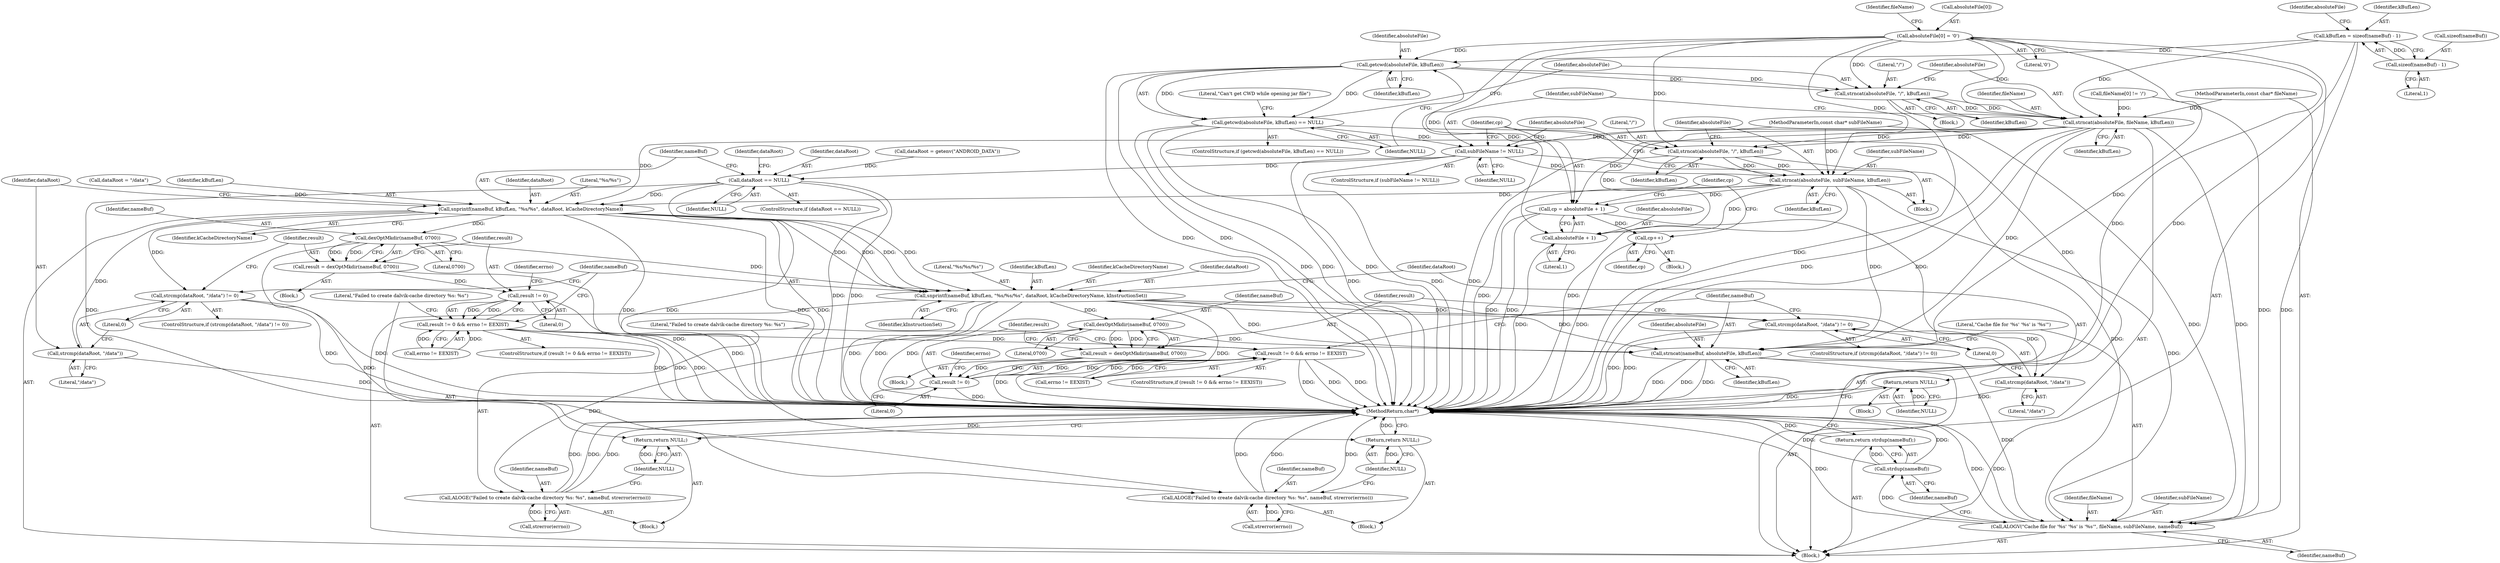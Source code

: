 digraph "0_Android_338aeaf28e9981c15d0673b18487dba61eb5447c@API" {
"1000135" [label="(Call,getcwd(absoluteFile, kBufLen))"];
"1000121" [label="(Call,absoluteFile[0] = '\0')"];
"1000113" [label="(Call,kBufLen = sizeof(nameBuf) - 1)"];
"1000115" [label="(Call,sizeof(nameBuf) - 1)"];
"1000134" [label="(Call,getcwd(absoluteFile, kBufLen) == NULL)"];
"1000142" [label="(Return,return NULL;)"];
"1000153" [label="(Call,subFileName != NULL)"];
"1000161" [label="(Call,strncat(absoluteFile, subFileName, kBufLen))"];
"1000165" [label="(Call,cp = absoluteFile + 1)"];
"1000186" [label="(Call,cp++)"];
"1000167" [label="(Call,absoluteFile + 1)"];
"1000199" [label="(Call,snprintf(nameBuf, kBufLen, \"%s/%s\", dataRoot, kCacheDirectoryName))"];
"1000206" [label="(Call,strcmp(dataRoot, \"/data\") != 0)"];
"1000207" [label="(Call,strcmp(dataRoot, \"/data\"))"];
"1000215" [label="(Call,dexOptMkdir(nameBuf, 0700))"];
"1000213" [label="(Call,result = dexOptMkdir(nameBuf, 0700))"];
"1000220" [label="(Call,result != 0)"];
"1000219" [label="(Call,result != 0 && errno != EEXIST)"];
"1000255" [label="(Call,result != 0 && errno != EEXIST)"];
"1000227" [label="(Call,ALOGE(\"Failed to create dalvik-cache directory %s: %s\", nameBuf, strerror(errno)))"];
"1000234" [label="(Call,snprintf(nameBuf, kBufLen, \"%s/%s/%s\", dataRoot, kCacheDirectoryName, kInstructionSet))"];
"1000242" [label="(Call,strcmp(dataRoot, \"/data\") != 0)"];
"1000243" [label="(Call,strcmp(dataRoot, \"/data\"))"];
"1000251" [label="(Call,dexOptMkdir(nameBuf, 0700))"];
"1000249" [label="(Call,result = dexOptMkdir(nameBuf, 0700))"];
"1000256" [label="(Call,result != 0)"];
"1000263" [label="(Call,ALOGE(\"Failed to create dalvik-cache directory %s: %s\", nameBuf, strerror(errno)))"];
"1000270" [label="(Call,strncat(nameBuf, absoluteFile, kBufLen))"];
"1000274" [label="(Call,ALOGV(\"Cache file for '%s' '%s' is '%s'\", fileName, subFileName, nameBuf))"];
"1000280" [label="(Call,strdup(nameBuf))"];
"1000279" [label="(Return,return strdup(nameBuf);)"];
"1000193" [label="(Call,dataRoot == NULL)"];
"1000232" [label="(Return,return NULL;)"];
"1000268" [label="(Return,return NULL;)"];
"1000144" [label="(Call,strncat(absoluteFile, \"/\", kBufLen))"];
"1000148" [label="(Call,strncat(absoluteFile, fileName, kBufLen))"];
"1000157" [label="(Call,strncat(absoluteFile, \"/\", kBufLen))"];
"1000129" [label="(Identifier,fileName)"];
"1000116" [label="(Call,sizeof(nameBuf))"];
"1000233" [label="(Identifier,NULL)"];
"1000276" [label="(Identifier,fileName)"];
"1000118" [label="(Literal,1)"];
"1000249" [label="(Call,result = dexOptMkdir(nameBuf, 0700))"];
"1000199" [label="(Call,snprintf(nameBuf, kBufLen, \"%s/%s\", dataRoot, kCacheDirectoryName))"];
"1000186" [label="(Call,cp++)"];
"1000221" [label="(Identifier,result)"];
"1000209" [label="(Literal,\"/data\")"];
"1000168" [label="(Identifier,absoluteFile)"];
"1000204" [label="(Identifier,kCacheDirectoryName)"];
"1000154" [label="(Identifier,subFileName)"];
"1000195" [label="(Identifier,NULL)"];
"1000173" [label="(Identifier,cp)"];
"1000134" [label="(Call,getcwd(absoluteFile, kBufLen) == NULL)"];
"1000135" [label="(Call,getcwd(absoluteFile, kBufLen))"];
"1000205" [label="(ControlStructure,if (strcmp(dataRoot, \"/data\") != 0))"];
"1000269" [label="(Identifier,NULL)"];
"1000241" [label="(ControlStructure,if (strcmp(dataRoot, \"/data\") != 0))"];
"1000280" [label="(Call,strdup(nameBuf))"];
"1000164" [label="(Identifier,kBufLen)"];
"1000216" [label="(Identifier,nameBuf)"];
"1000175" [label="(Block,)"];
"1000243" [label="(Call,strcmp(dataRoot, \"/data\"))"];
"1000272" [label="(Identifier,absoluteFile)"];
"1000242" [label="(Call,strcmp(dataRoot, \"/data\") != 0)"];
"1000142" [label="(Return,return NULL;)"];
"1000219" [label="(Call,result != 0 && errno != EEXIST)"];
"1000133" [label="(ControlStructure,if (getcwd(absoluteFile, kBufLen) == NULL))"];
"1000236" [label="(Identifier,kBufLen)"];
"1000146" [label="(Literal,\"/\")"];
"1000259" [label="(Call,errno != EEXIST)"];
"1000123" [label="(Identifier,absoluteFile)"];
"1000214" [label="(Identifier,result)"];
"1000230" [label="(Call,strerror(errno))"];
"1000273" [label="(Identifier,kBufLen)"];
"1000160" [label="(Identifier,kBufLen)"];
"1000148" [label="(Call,strncat(absoluteFile, fileName, kBufLen))"];
"1000139" [label="(Block,)"];
"1000143" [label="(Identifier,NULL)"];
"1000274" [label="(Call,ALOGV(\"Cache file for '%s' '%s' is '%s'\", fileName, subFileName, nameBuf))"];
"1000169" [label="(Literal,1)"];
"1000206" [label="(Call,strcmp(dataRoot, \"/data\") != 0)"];
"1000281" [label="(Identifier,nameBuf)"];
"1000136" [label="(Identifier,absoluteFile)"];
"1000200" [label="(Identifier,nameBuf)"];
"1000150" [label="(Identifier,fileName)"];
"1000279" [label="(Return,return strdup(nameBuf);)"];
"1000255" [label="(Call,result != 0 && errno != EEXIST)"];
"1000115" [label="(Call,sizeof(nameBuf) - 1)"];
"1000161" [label="(Call,strncat(absoluteFile, subFileName, kBufLen))"];
"1000229" [label="(Identifier,nameBuf)"];
"1000138" [label="(Identifier,NULL)"];
"1000167" [label="(Call,absoluteFile + 1)"];
"1000196" [label="(Call,dataRoot = \"/data\")"];
"1000201" [label="(Identifier,kBufLen)"];
"1000211" [label="(Block,)"];
"1000213" [label="(Call,result = dexOptMkdir(nameBuf, 0700))"];
"1000250" [label="(Identifier,result)"];
"1000253" [label="(Literal,0700)"];
"1000218" [label="(ControlStructure,if (result != 0 && errno != EEXIST))"];
"1000264" [label="(Literal,\"Failed to create dalvik-cache directory %s: %s\")"];
"1000208" [label="(Identifier,dataRoot)"];
"1000282" [label="(MethodReturn,char*)"];
"1000227" [label="(Call,ALOGE(\"Failed to create dalvik-cache directory %s: %s\", nameBuf, strerror(errno)))"];
"1000210" [label="(Literal,0)"];
"1000158" [label="(Identifier,absoluteFile)"];
"1000245" [label="(Literal,\"/data\")"];
"1000145" [label="(Identifier,absoluteFile)"];
"1000226" [label="(Block,)"];
"1000265" [label="(Identifier,nameBuf)"];
"1000234" [label="(Call,snprintf(nameBuf, kBufLen, \"%s/%s/%s\", dataRoot, kCacheDirectoryName, kInstructionSet))"];
"1000162" [label="(Identifier,absoluteFile)"];
"1000277" [label="(Identifier,subFileName)"];
"1000263" [label="(Call,ALOGE(\"Failed to create dalvik-cache directory %s: %s\", nameBuf, strerror(errno)))"];
"1000271" [label="(Identifier,nameBuf)"];
"1000127" [label="(Call,fileName[0] != '/')"];
"1000151" [label="(Identifier,kBufLen)"];
"1000262" [label="(Block,)"];
"1000220" [label="(Call,result != 0)"];
"1000224" [label="(Identifier,errno)"];
"1000109" [label="(Block,)"];
"1000188" [label="(Call,dataRoot = getenv(\"ANDROID_DATA\"))"];
"1000270" [label="(Call,strncat(nameBuf, absoluteFile, kBufLen))"];
"1000228" [label="(Literal,\"Failed to create dalvik-cache directory %s: %s\")"];
"1000235" [label="(Identifier,nameBuf)"];
"1000239" [label="(Identifier,kCacheDirectoryName)"];
"1000121" [label="(Call,absoluteFile[0] = '\0')"];
"1000203" [label="(Identifier,dataRoot)"];
"1000137" [label="(Identifier,kBufLen)"];
"1000257" [label="(Identifier,result)"];
"1000223" [label="(Call,errno != EEXIST)"];
"1000202" [label="(Literal,\"%s/%s\")"];
"1000125" [label="(Literal,'\0')"];
"1000207" [label="(Call,strcmp(dataRoot, \"/data\"))"];
"1000157" [label="(Call,strncat(absoluteFile, \"/\", kBufLen))"];
"1000275" [label="(Literal,\"Cache file for '%s' '%s' is '%s'\")"];
"1000187" [label="(Identifier,cp)"];
"1000260" [label="(Identifier,errno)"];
"1000251" [label="(Call,dexOptMkdir(nameBuf, 0700))"];
"1000240" [label="(Identifier,kInstructionSet)"];
"1000268" [label="(Return,return NULL;)"];
"1000256" [label="(Call,result != 0)"];
"1000254" [label="(ControlStructure,if (result != 0 && errno != EEXIST))"];
"1000155" [label="(Identifier,NULL)"];
"1000166" [label="(Identifier,cp)"];
"1000163" [label="(Identifier,subFileName)"];
"1000258" [label="(Literal,0)"];
"1000217" [label="(Literal,0700)"];
"1000149" [label="(Identifier,absoluteFile)"];
"1000197" [label="(Identifier,dataRoot)"];
"1000278" [label="(Identifier,nameBuf)"];
"1000153" [label="(Call,subFileName != NULL)"];
"1000194" [label="(Identifier,dataRoot)"];
"1000152" [label="(ControlStructure,if (subFileName != NULL))"];
"1000252" [label="(Identifier,nameBuf)"];
"1000132" [label="(Block,)"];
"1000141" [label="(Literal,\"Can't get CWD while opening jar file\")"];
"1000193" [label="(Call,dataRoot == NULL)"];
"1000113" [label="(Call,kBufLen = sizeof(nameBuf) - 1)"];
"1000108" [label="(MethodParameterIn,const char* subFileName)"];
"1000246" [label="(Literal,0)"];
"1000156" [label="(Block,)"];
"1000122" [label="(Call,absoluteFile[0])"];
"1000114" [label="(Identifier,kBufLen)"];
"1000244" [label="(Identifier,dataRoot)"];
"1000159" [label="(Literal,\"/\")"];
"1000222" [label="(Literal,0)"];
"1000247" [label="(Block,)"];
"1000238" [label="(Identifier,dataRoot)"];
"1000107" [label="(MethodParameterIn,const char* fileName)"];
"1000192" [label="(ControlStructure,if (dataRoot == NULL))"];
"1000232" [label="(Return,return NULL;)"];
"1000237" [label="(Literal,\"%s/%s/%s\")"];
"1000144" [label="(Call,strncat(absoluteFile, \"/\", kBufLen))"];
"1000165" [label="(Call,cp = absoluteFile + 1)"];
"1000266" [label="(Call,strerror(errno))"];
"1000215" [label="(Call,dexOptMkdir(nameBuf, 0700))"];
"1000147" [label="(Identifier,kBufLen)"];
"1000135" -> "1000134"  [label="AST: "];
"1000135" -> "1000137"  [label="CFG: "];
"1000136" -> "1000135"  [label="AST: "];
"1000137" -> "1000135"  [label="AST: "];
"1000138" -> "1000135"  [label="CFG: "];
"1000135" -> "1000282"  [label="DDG: "];
"1000135" -> "1000282"  [label="DDG: "];
"1000135" -> "1000134"  [label="DDG: "];
"1000135" -> "1000134"  [label="DDG: "];
"1000121" -> "1000135"  [label="DDG: "];
"1000113" -> "1000135"  [label="DDG: "];
"1000135" -> "1000144"  [label="DDG: "];
"1000135" -> "1000144"  [label="DDG: "];
"1000121" -> "1000109"  [label="AST: "];
"1000121" -> "1000125"  [label="CFG: "];
"1000122" -> "1000121"  [label="AST: "];
"1000125" -> "1000121"  [label="AST: "];
"1000129" -> "1000121"  [label="CFG: "];
"1000121" -> "1000282"  [label="DDG: "];
"1000121" -> "1000144"  [label="DDG: "];
"1000121" -> "1000148"  [label="DDG: "];
"1000121" -> "1000157"  [label="DDG: "];
"1000121" -> "1000161"  [label="DDG: "];
"1000121" -> "1000165"  [label="DDG: "];
"1000121" -> "1000167"  [label="DDG: "];
"1000121" -> "1000270"  [label="DDG: "];
"1000113" -> "1000109"  [label="AST: "];
"1000113" -> "1000115"  [label="CFG: "];
"1000114" -> "1000113"  [label="AST: "];
"1000115" -> "1000113"  [label="AST: "];
"1000123" -> "1000113"  [label="CFG: "];
"1000113" -> "1000282"  [label="DDG: "];
"1000115" -> "1000113"  [label="DDG: "];
"1000113" -> "1000148"  [label="DDG: "];
"1000115" -> "1000118"  [label="CFG: "];
"1000116" -> "1000115"  [label="AST: "];
"1000118" -> "1000115"  [label="AST: "];
"1000134" -> "1000133"  [label="AST: "];
"1000134" -> "1000138"  [label="CFG: "];
"1000138" -> "1000134"  [label="AST: "];
"1000141" -> "1000134"  [label="CFG: "];
"1000145" -> "1000134"  [label="CFG: "];
"1000134" -> "1000282"  [label="DDG: "];
"1000134" -> "1000282"  [label="DDG: "];
"1000134" -> "1000282"  [label="DDG: "];
"1000134" -> "1000142"  [label="DDG: "];
"1000134" -> "1000153"  [label="DDG: "];
"1000142" -> "1000139"  [label="AST: "];
"1000142" -> "1000143"  [label="CFG: "];
"1000143" -> "1000142"  [label="AST: "];
"1000282" -> "1000142"  [label="CFG: "];
"1000142" -> "1000282"  [label="DDG: "];
"1000143" -> "1000142"  [label="DDG: "];
"1000153" -> "1000152"  [label="AST: "];
"1000153" -> "1000155"  [label="CFG: "];
"1000154" -> "1000153"  [label="AST: "];
"1000155" -> "1000153"  [label="AST: "];
"1000158" -> "1000153"  [label="CFG: "];
"1000166" -> "1000153"  [label="CFG: "];
"1000153" -> "1000282"  [label="DDG: "];
"1000153" -> "1000282"  [label="DDG: "];
"1000108" -> "1000153"  [label="DDG: "];
"1000153" -> "1000161"  [label="DDG: "];
"1000153" -> "1000193"  [label="DDG: "];
"1000153" -> "1000274"  [label="DDG: "];
"1000161" -> "1000156"  [label="AST: "];
"1000161" -> "1000164"  [label="CFG: "];
"1000162" -> "1000161"  [label="AST: "];
"1000163" -> "1000161"  [label="AST: "];
"1000164" -> "1000161"  [label="AST: "];
"1000166" -> "1000161"  [label="CFG: "];
"1000161" -> "1000282"  [label="DDG: "];
"1000161" -> "1000282"  [label="DDG: "];
"1000157" -> "1000161"  [label="DDG: "];
"1000157" -> "1000161"  [label="DDG: "];
"1000108" -> "1000161"  [label="DDG: "];
"1000161" -> "1000165"  [label="DDG: "];
"1000161" -> "1000167"  [label="DDG: "];
"1000161" -> "1000199"  [label="DDG: "];
"1000161" -> "1000270"  [label="DDG: "];
"1000161" -> "1000274"  [label="DDG: "];
"1000165" -> "1000109"  [label="AST: "];
"1000165" -> "1000167"  [label="CFG: "];
"1000166" -> "1000165"  [label="AST: "];
"1000167" -> "1000165"  [label="AST: "];
"1000173" -> "1000165"  [label="CFG: "];
"1000165" -> "1000282"  [label="DDG: "];
"1000165" -> "1000282"  [label="DDG: "];
"1000148" -> "1000165"  [label="DDG: "];
"1000165" -> "1000186"  [label="DDG: "];
"1000186" -> "1000175"  [label="AST: "];
"1000186" -> "1000187"  [label="CFG: "];
"1000187" -> "1000186"  [label="AST: "];
"1000173" -> "1000186"  [label="CFG: "];
"1000186" -> "1000282"  [label="DDG: "];
"1000167" -> "1000169"  [label="CFG: "];
"1000168" -> "1000167"  [label="AST: "];
"1000169" -> "1000167"  [label="AST: "];
"1000167" -> "1000282"  [label="DDG: "];
"1000148" -> "1000167"  [label="DDG: "];
"1000199" -> "1000109"  [label="AST: "];
"1000199" -> "1000204"  [label="CFG: "];
"1000200" -> "1000199"  [label="AST: "];
"1000201" -> "1000199"  [label="AST: "];
"1000202" -> "1000199"  [label="AST: "];
"1000203" -> "1000199"  [label="AST: "];
"1000204" -> "1000199"  [label="AST: "];
"1000208" -> "1000199"  [label="CFG: "];
"1000199" -> "1000282"  [label="DDG: "];
"1000199" -> "1000282"  [label="DDG: "];
"1000199" -> "1000282"  [label="DDG: "];
"1000148" -> "1000199"  [label="DDG: "];
"1000193" -> "1000199"  [label="DDG: "];
"1000196" -> "1000199"  [label="DDG: "];
"1000199" -> "1000206"  [label="DDG: "];
"1000199" -> "1000207"  [label="DDG: "];
"1000199" -> "1000215"  [label="DDG: "];
"1000199" -> "1000234"  [label="DDG: "];
"1000199" -> "1000234"  [label="DDG: "];
"1000199" -> "1000234"  [label="DDG: "];
"1000199" -> "1000234"  [label="DDG: "];
"1000206" -> "1000205"  [label="AST: "];
"1000206" -> "1000210"  [label="CFG: "];
"1000207" -> "1000206"  [label="AST: "];
"1000210" -> "1000206"  [label="AST: "];
"1000214" -> "1000206"  [label="CFG: "];
"1000235" -> "1000206"  [label="CFG: "];
"1000206" -> "1000282"  [label="DDG: "];
"1000206" -> "1000282"  [label="DDG: "];
"1000207" -> "1000209"  [label="CFG: "];
"1000208" -> "1000207"  [label="AST: "];
"1000209" -> "1000207"  [label="AST: "];
"1000210" -> "1000207"  [label="CFG: "];
"1000207" -> "1000282"  [label="DDG: "];
"1000215" -> "1000213"  [label="AST: "];
"1000215" -> "1000217"  [label="CFG: "];
"1000216" -> "1000215"  [label="AST: "];
"1000217" -> "1000215"  [label="AST: "];
"1000213" -> "1000215"  [label="CFG: "];
"1000215" -> "1000213"  [label="DDG: "];
"1000215" -> "1000213"  [label="DDG: "];
"1000215" -> "1000227"  [label="DDG: "];
"1000215" -> "1000234"  [label="DDG: "];
"1000213" -> "1000211"  [label="AST: "];
"1000214" -> "1000213"  [label="AST: "];
"1000221" -> "1000213"  [label="CFG: "];
"1000213" -> "1000282"  [label="DDG: "];
"1000213" -> "1000220"  [label="DDG: "];
"1000220" -> "1000219"  [label="AST: "];
"1000220" -> "1000222"  [label="CFG: "];
"1000221" -> "1000220"  [label="AST: "];
"1000222" -> "1000220"  [label="AST: "];
"1000224" -> "1000220"  [label="CFG: "];
"1000219" -> "1000220"  [label="CFG: "];
"1000220" -> "1000282"  [label="DDG: "];
"1000220" -> "1000219"  [label="DDG: "];
"1000220" -> "1000219"  [label="DDG: "];
"1000219" -> "1000218"  [label="AST: "];
"1000219" -> "1000223"  [label="CFG: "];
"1000223" -> "1000219"  [label="AST: "];
"1000228" -> "1000219"  [label="CFG: "];
"1000235" -> "1000219"  [label="CFG: "];
"1000219" -> "1000282"  [label="DDG: "];
"1000219" -> "1000282"  [label="DDG: "];
"1000219" -> "1000282"  [label="DDG: "];
"1000223" -> "1000219"  [label="DDG: "];
"1000223" -> "1000219"  [label="DDG: "];
"1000219" -> "1000255"  [label="DDG: "];
"1000255" -> "1000254"  [label="AST: "];
"1000255" -> "1000256"  [label="CFG: "];
"1000255" -> "1000259"  [label="CFG: "];
"1000256" -> "1000255"  [label="AST: "];
"1000259" -> "1000255"  [label="AST: "];
"1000264" -> "1000255"  [label="CFG: "];
"1000271" -> "1000255"  [label="CFG: "];
"1000255" -> "1000282"  [label="DDG: "];
"1000255" -> "1000282"  [label="DDG: "];
"1000255" -> "1000282"  [label="DDG: "];
"1000256" -> "1000255"  [label="DDG: "];
"1000256" -> "1000255"  [label="DDG: "];
"1000259" -> "1000255"  [label="DDG: "];
"1000259" -> "1000255"  [label="DDG: "];
"1000227" -> "1000226"  [label="AST: "];
"1000227" -> "1000230"  [label="CFG: "];
"1000228" -> "1000227"  [label="AST: "];
"1000229" -> "1000227"  [label="AST: "];
"1000230" -> "1000227"  [label="AST: "];
"1000233" -> "1000227"  [label="CFG: "];
"1000227" -> "1000282"  [label="DDG: "];
"1000227" -> "1000282"  [label="DDG: "];
"1000227" -> "1000282"  [label="DDG: "];
"1000230" -> "1000227"  [label="DDG: "];
"1000234" -> "1000109"  [label="AST: "];
"1000234" -> "1000240"  [label="CFG: "];
"1000235" -> "1000234"  [label="AST: "];
"1000236" -> "1000234"  [label="AST: "];
"1000237" -> "1000234"  [label="AST: "];
"1000238" -> "1000234"  [label="AST: "];
"1000239" -> "1000234"  [label="AST: "];
"1000240" -> "1000234"  [label="AST: "];
"1000244" -> "1000234"  [label="CFG: "];
"1000234" -> "1000282"  [label="DDG: "];
"1000234" -> "1000282"  [label="DDG: "];
"1000234" -> "1000282"  [label="DDG: "];
"1000234" -> "1000282"  [label="DDG: "];
"1000234" -> "1000242"  [label="DDG: "];
"1000234" -> "1000243"  [label="DDG: "];
"1000234" -> "1000251"  [label="DDG: "];
"1000234" -> "1000270"  [label="DDG: "];
"1000234" -> "1000270"  [label="DDG: "];
"1000242" -> "1000241"  [label="AST: "];
"1000242" -> "1000246"  [label="CFG: "];
"1000243" -> "1000242"  [label="AST: "];
"1000246" -> "1000242"  [label="AST: "];
"1000250" -> "1000242"  [label="CFG: "];
"1000271" -> "1000242"  [label="CFG: "];
"1000242" -> "1000282"  [label="DDG: "];
"1000242" -> "1000282"  [label="DDG: "];
"1000243" -> "1000245"  [label="CFG: "];
"1000244" -> "1000243"  [label="AST: "];
"1000245" -> "1000243"  [label="AST: "];
"1000246" -> "1000243"  [label="CFG: "];
"1000243" -> "1000282"  [label="DDG: "];
"1000251" -> "1000249"  [label="AST: "];
"1000251" -> "1000253"  [label="CFG: "];
"1000252" -> "1000251"  [label="AST: "];
"1000253" -> "1000251"  [label="AST: "];
"1000249" -> "1000251"  [label="CFG: "];
"1000251" -> "1000249"  [label="DDG: "];
"1000251" -> "1000249"  [label="DDG: "];
"1000251" -> "1000263"  [label="DDG: "];
"1000251" -> "1000270"  [label="DDG: "];
"1000249" -> "1000247"  [label="AST: "];
"1000250" -> "1000249"  [label="AST: "];
"1000257" -> "1000249"  [label="CFG: "];
"1000249" -> "1000282"  [label="DDG: "];
"1000249" -> "1000256"  [label="DDG: "];
"1000256" -> "1000258"  [label="CFG: "];
"1000257" -> "1000256"  [label="AST: "];
"1000258" -> "1000256"  [label="AST: "];
"1000260" -> "1000256"  [label="CFG: "];
"1000256" -> "1000282"  [label="DDG: "];
"1000263" -> "1000262"  [label="AST: "];
"1000263" -> "1000266"  [label="CFG: "];
"1000264" -> "1000263"  [label="AST: "];
"1000265" -> "1000263"  [label="AST: "];
"1000266" -> "1000263"  [label="AST: "];
"1000269" -> "1000263"  [label="CFG: "];
"1000263" -> "1000282"  [label="DDG: "];
"1000263" -> "1000282"  [label="DDG: "];
"1000263" -> "1000282"  [label="DDG: "];
"1000266" -> "1000263"  [label="DDG: "];
"1000270" -> "1000109"  [label="AST: "];
"1000270" -> "1000273"  [label="CFG: "];
"1000271" -> "1000270"  [label="AST: "];
"1000272" -> "1000270"  [label="AST: "];
"1000273" -> "1000270"  [label="AST: "];
"1000275" -> "1000270"  [label="CFG: "];
"1000270" -> "1000282"  [label="DDG: "];
"1000270" -> "1000282"  [label="DDG: "];
"1000270" -> "1000282"  [label="DDG: "];
"1000148" -> "1000270"  [label="DDG: "];
"1000270" -> "1000274"  [label="DDG: "];
"1000274" -> "1000109"  [label="AST: "];
"1000274" -> "1000278"  [label="CFG: "];
"1000275" -> "1000274"  [label="AST: "];
"1000276" -> "1000274"  [label="AST: "];
"1000277" -> "1000274"  [label="AST: "];
"1000278" -> "1000274"  [label="AST: "];
"1000281" -> "1000274"  [label="CFG: "];
"1000274" -> "1000282"  [label="DDG: "];
"1000274" -> "1000282"  [label="DDG: "];
"1000274" -> "1000282"  [label="DDG: "];
"1000148" -> "1000274"  [label="DDG: "];
"1000127" -> "1000274"  [label="DDG: "];
"1000107" -> "1000274"  [label="DDG: "];
"1000108" -> "1000274"  [label="DDG: "];
"1000274" -> "1000280"  [label="DDG: "];
"1000280" -> "1000279"  [label="AST: "];
"1000280" -> "1000281"  [label="CFG: "];
"1000281" -> "1000280"  [label="AST: "];
"1000279" -> "1000280"  [label="CFG: "];
"1000280" -> "1000282"  [label="DDG: "];
"1000280" -> "1000282"  [label="DDG: "];
"1000280" -> "1000279"  [label="DDG: "];
"1000279" -> "1000109"  [label="AST: "];
"1000282" -> "1000279"  [label="CFG: "];
"1000279" -> "1000282"  [label="DDG: "];
"1000193" -> "1000192"  [label="AST: "];
"1000193" -> "1000195"  [label="CFG: "];
"1000194" -> "1000193"  [label="AST: "];
"1000195" -> "1000193"  [label="AST: "];
"1000197" -> "1000193"  [label="CFG: "];
"1000200" -> "1000193"  [label="CFG: "];
"1000193" -> "1000282"  [label="DDG: "];
"1000193" -> "1000282"  [label="DDG: "];
"1000188" -> "1000193"  [label="DDG: "];
"1000193" -> "1000232"  [label="DDG: "];
"1000193" -> "1000268"  [label="DDG: "];
"1000232" -> "1000226"  [label="AST: "];
"1000232" -> "1000233"  [label="CFG: "];
"1000233" -> "1000232"  [label="AST: "];
"1000282" -> "1000232"  [label="CFG: "];
"1000232" -> "1000282"  [label="DDG: "];
"1000233" -> "1000232"  [label="DDG: "];
"1000268" -> "1000262"  [label="AST: "];
"1000268" -> "1000269"  [label="CFG: "];
"1000269" -> "1000268"  [label="AST: "];
"1000282" -> "1000268"  [label="CFG: "];
"1000268" -> "1000282"  [label="DDG: "];
"1000269" -> "1000268"  [label="DDG: "];
"1000144" -> "1000132"  [label="AST: "];
"1000144" -> "1000147"  [label="CFG: "];
"1000145" -> "1000144"  [label="AST: "];
"1000146" -> "1000144"  [label="AST: "];
"1000147" -> "1000144"  [label="AST: "];
"1000149" -> "1000144"  [label="CFG: "];
"1000144" -> "1000282"  [label="DDG: "];
"1000144" -> "1000148"  [label="DDG: "];
"1000144" -> "1000148"  [label="DDG: "];
"1000148" -> "1000109"  [label="AST: "];
"1000148" -> "1000151"  [label="CFG: "];
"1000149" -> "1000148"  [label="AST: "];
"1000150" -> "1000148"  [label="AST: "];
"1000151" -> "1000148"  [label="AST: "];
"1000154" -> "1000148"  [label="CFG: "];
"1000148" -> "1000282"  [label="DDG: "];
"1000148" -> "1000282"  [label="DDG: "];
"1000127" -> "1000148"  [label="DDG: "];
"1000107" -> "1000148"  [label="DDG: "];
"1000148" -> "1000157"  [label="DDG: "];
"1000148" -> "1000157"  [label="DDG: "];
"1000157" -> "1000156"  [label="AST: "];
"1000157" -> "1000160"  [label="CFG: "];
"1000158" -> "1000157"  [label="AST: "];
"1000159" -> "1000157"  [label="AST: "];
"1000160" -> "1000157"  [label="AST: "];
"1000162" -> "1000157"  [label="CFG: "];
"1000157" -> "1000282"  [label="DDG: "];
}
